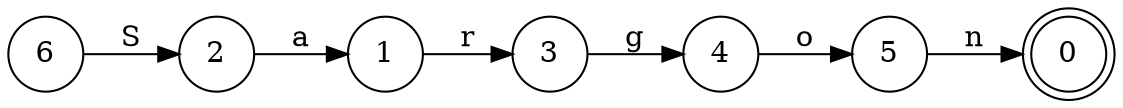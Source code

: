 digraph RegexAutomaton {
rankdir=LR;
size="8,5"
node [shape = doublecircle];
0;
node [shape = circle];
1 -> 3 [ label = "r" ];
2 -> 1 [ label = "a" ];
3 -> 4 [ label = "g" ];
4 -> 5 [ label = "o" ];
5 -> 0 [ label = "n" ];
6 -> 2 [ label = "S" ];

}
